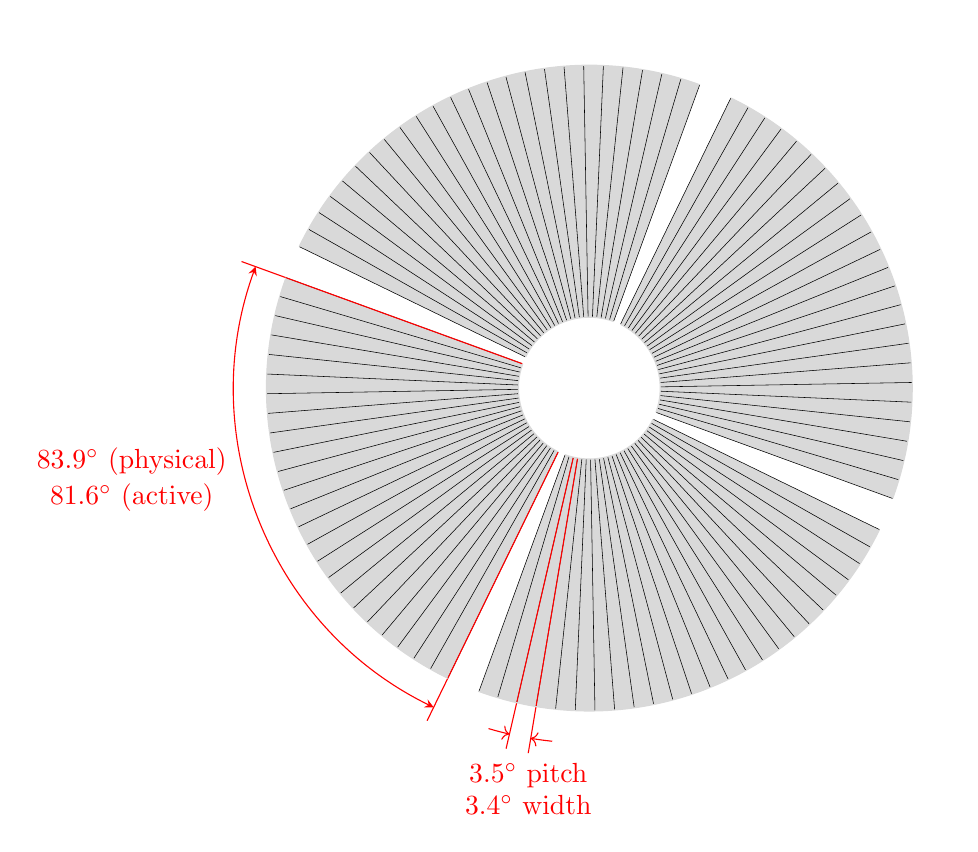 \begin{tikzpicture}
    % Definitions
    \coordinate (origo) at (0,0);
    \def \smallradius{0.9cm}
    \def \bigradius{4.1cm}
    \def \pitch{3.5}
    \def \rotation{70}
    %%%
    %%% Back detector
    %%%
    % Gray background
    \foreach \factor in {0, 90, 180, 270} 
    {
        \fill[gray!30, rotate=\factor+\rotation] (origo) -- (\bigradius,0cm) arc (0:84:\bigradius) -- (origo);
    }
    % Radial lines
    \foreach \x in {0, \pitch, ..., 84} 
    {
        \draw[very thin, black, rotate=\rotation]     (origo) -- (\x:\bigradius);
        \draw[very thin, black, rotate=90+\rotation]  (origo) -- (\x:\bigradius);
        \draw[very thin, black, rotate=180+\rotation] (origo) -- (\x:\bigradius);
        \draw[very thin, black, rotate=270+\rotation] (origo) -- (\x:\bigradius);
    }
    % Physical/active area
    \draw[red, rotate=90+\rotation] (origo) -- (4.7,0);
    \draw[red, rotate=174+\rotation] (origo) -- (4.7,0);
    \draw[<->, red, rotate=90+\rotation, >=stealth] (0:1.1*\bigradius) arc (0:84:1.1*\bigradius) node[anchor=south east, pos=0.6, outer sep=6mm] {\shortstack{$83.9^\circ$ (physical) \\ $81.6^\circ$ (active)}};
    % Pitch/width area
    \draw[red, rotate=187+\rotation] (origo) -- (4.7,0);
    \draw[red, rotate=190.5+\rotation] (origo) -- (4.7,0) node[anchor=north, pos=1] {\shortstack{$3.5^\circ$ pitch \\ $3.4^\circ$ width}};
    \draw[->, red, rotate=183.5+\rotation] (0:1.1*\bigradius) arc (0:\pitch:1.1*\bigradius) {};
    \draw[<-, red, rotate=190.5+\rotation] (0:1.1*\bigradius) arc (0:\pitch:1.1*\bigradius) {};
    % Inner circle
    \draw[very thin, white, fill=white] (origo) circle (\smallradius);
    % Inner and outer circle arc
    \foreach \factor in {0, 90, 180, 270} 
    {
        \draw[gray!30, rotate=\factor+\rotation] (0:\smallradius) arc (0:84:\smallradius) {};
        \draw[gray!30, rotate=\factor+\rotation] (0:\bigradius) arc (0:84:\bigradius) {};
    }
\end{tikzpicture}